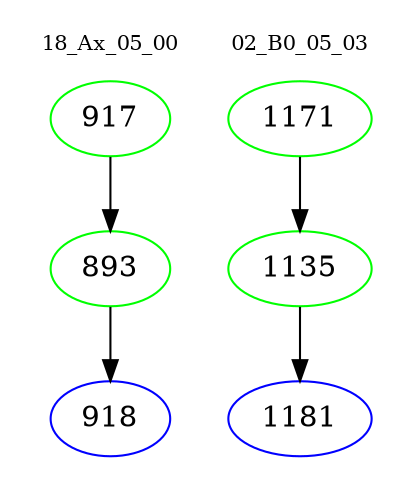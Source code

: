 digraph{
subgraph cluster_0 {
color = white
label = "18_Ax_05_00";
fontsize=10;
T0_917 [label="917", color="green"]
T0_917 -> T0_893 [color="black"]
T0_893 [label="893", color="green"]
T0_893 -> T0_918 [color="black"]
T0_918 [label="918", color="blue"]
}
subgraph cluster_1 {
color = white
label = "02_B0_05_03";
fontsize=10;
T1_1171 [label="1171", color="green"]
T1_1171 -> T1_1135 [color="black"]
T1_1135 [label="1135", color="green"]
T1_1135 -> T1_1181 [color="black"]
T1_1181 [label="1181", color="blue"]
}
}
